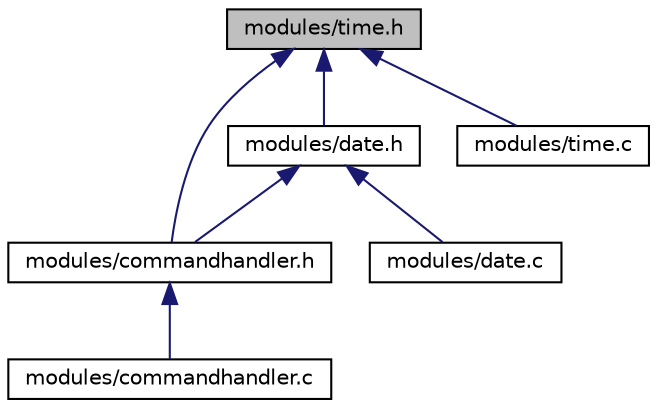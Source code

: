 digraph "modules/time.h"
{
  edge [fontname="Helvetica",fontsize="10",labelfontname="Helvetica",labelfontsize="10"];
  node [fontname="Helvetica",fontsize="10",shape=record];
  Node1 [label="modules/time.h",height=0.2,width=0.4,color="black", fillcolor="grey75", style="filled", fontcolor="black"];
  Node1 -> Node2 [dir="back",color="midnightblue",fontsize="10",style="solid",fontname="Helvetica"];
  Node2 [label="modules/date.h",height=0.2,width=0.4,color="black", fillcolor="white", style="filled",URL="$date_8h.html"];
  Node2 -> Node3 [dir="back",color="midnightblue",fontsize="10",style="solid",fontname="Helvetica"];
  Node3 [label="modules/commandhandler.h",height=0.2,width=0.4,color="black", fillcolor="white", style="filled",URL="$commandhandler_8h.html"];
  Node3 -> Node4 [dir="back",color="midnightblue",fontsize="10",style="solid",fontname="Helvetica"];
  Node4 [label="modules/commandhandler.c",height=0.2,width=0.4,color="black", fillcolor="white", style="filled",URL="$commandhandler_8c.html"];
  Node2 -> Node5 [dir="back",color="midnightblue",fontsize="10",style="solid",fontname="Helvetica"];
  Node5 [label="modules/date.c",height=0.2,width=0.4,color="black", fillcolor="white", style="filled",URL="$date_8c.html"];
  Node1 -> Node3 [dir="back",color="midnightblue",fontsize="10",style="solid",fontname="Helvetica"];
  Node1 -> Node6 [dir="back",color="midnightblue",fontsize="10",style="solid",fontname="Helvetica"];
  Node6 [label="modules/time.c",height=0.2,width=0.4,color="black", fillcolor="white", style="filled",URL="$time_8c.html"];
}

